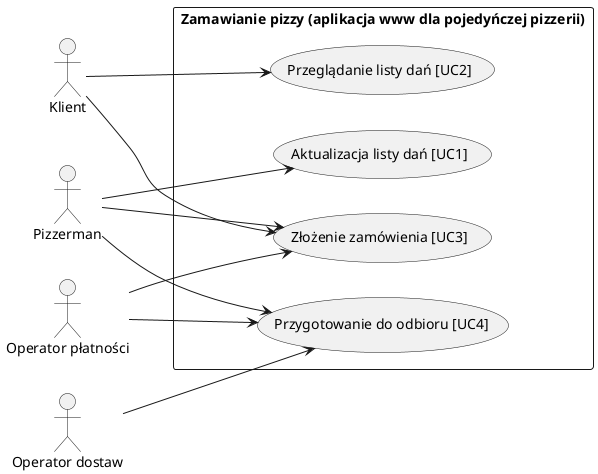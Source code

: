 @startuml "Przypadki użycia"
left to right direction

actor Klient as client
actor Pizzerman as pizzerman
actor "Operator płatności" as payments_operator
actor "Operator dostaw" as delivery_operator

rectangle "Zamawianie pizzy (aplikacja www dla pojedyńczej pizzerii)" {
    (Aktualizacja listy dań [UC1]) as UC1
    (Przeglądanie listy dań [UC2]) as UC2
    (Złożenie zamówienia [UC3]) as UC3
    (Przygotowanie do odbioru [UC4]) as UC4

    client --> UC3
    client --> UC2
    pizzerman --> UC1
    pizzerman --> UC3
    pizzerman --> UC4
    delivery_operator --> UC4
    payments_operator --> UC3
    payments_operator --> UC4
}
@enduml

@startuml "Zadanie 2 Diagram klas"
    class ListaDań
    note left: Lista wszystkich rodzajów pizzy dostępnych dla klientów do stworzenia zamówienia

    class DoRealizacji {
    }
    note left: Lista opłaconych zamówień, do realizacji

    class Pizza {
        String nazwa
        String rozmiar
    }
    note left of Pizza::nazwa
        Na przykład 'Hawajska'
    end note
    note left of Pizza::rozmiar
        Na przykład 'Mała, Średnia, Duża, Familijna'
    end note

    class AdresDostawy {
        String ulica
        String numerDomu
        String numerMieszkania
    }

    class Zamówienie {
        Pizza pizza
        Integer ilość
        Płatność płatność
        StatusZamówienia status
        AdresDostawy adresDostawy
    }

    enum StatusZamówienia {
        STWORZONE
        ...
        ODEBRANE
    }

    class Płatność {

    }

    ListaDań o-- Pizza : zawiera
    Płatność --> Zamówienie : opłaca
    Zamówienie "1" o-- "many" Pizza
    Zamówienie *-- AdresDostawy
    DoRealizacji o-- Zamówienie

@enduml

Klient wprowadza adres dostaw

@startuml "Zadanie 3 diagram interakcji UC3"
(*) --> UC3
--> Klient wprowadza adres dostawy
--> Klient dodaje / usuwa pozycje listy dań do Zamówienia
--> Klient zatwierdza zamówienie
--> Opłacenie zamówienia na stronie 'Realizatora Płatności'
--> Dodanie opłaconego zamówienia do listy 'Do realizacji'
--> Poinformowanie Klienta o przyjęciu zlecenia
--> (*)
@enduml


@startuml "Zadanie 3 diagram interakcji UC4"
(*) --> UC4
--> if "Zmiana statusu realizacji na" then
    -right-> [Anulowane przez nas] Status zamówienia jest Anulowane
    --> Dodanie opisu Zamówienia 'anulowana przez nas'
    --> if "Zwrot środków za zamówienie na konto zleceiodawcy" then
      --> [udany] Pozycja na liście 'Do realizacji' jest w stanie 'środki zwrócone'
    else
      -right-> [odrzucony] Dodanie opisu Zamówienia 'do rozliczenia, awaria systemu płatności'
    endif
else
    -----> if "Zmiana statusu realizacji na" then
        -right-> [Anulowana przez klienta] "Status zamówienia jest Anulowane" as Cancelled2
        --> Dodanie opisu Zamówienia 'Anulowana przez klienta'
    else
    endif
    ---> Pozycja na liście 'Do realizacji' jest 'Gotowe do odbioru'
    --> if "Przyjęte do transportu?" then
        --> [tak] "Dostarczone do klienta"
        else
            -right-> [nie] "Oznaczenie zamówienia jako Anulowane" as Cancelled3
            if "Zwrot środków za Zamówienie" then
            else
                -right-> [odrzucony] "Dodanie opisu 'Anulowana z przyczyn technicznych - brak możliwości dostawy, do rozliczenia'"
            endif
        endif
endif
@enduml


@startuml "Zadanie 4 Stany Zamówienia"
state Zamówienie {
    state "Stworzone" as Created
    state "Opłacone" as Payed
    state "Gotowe do odbioru" as Finished
    state "Wydane" as Issued
    state "W drodze" as Delivered
    state "Anulowane" as Cancelled
    state "Środki zwrócone" as Refunded
    [*] --> Created
    Created --> Payed
    Payed --> Finished
    Payed -> Cancelled
    Finished --> Issued
    Finished -> Cancelled
    Issued -> Delivered
    Cancelled ---> Refunded
    Refunded --> [*]
    Cancelled --> [*]
    Delivered --> [*]
}
@enduml

@startuml "Zadanie 5 Diagram aktywności"
actor "Pizzerman" as Pizzerman
note over Pizzerman : Diagram stanów zawiera wyłącznie możliwe przejścia \npomiędzy stanami, podczas gdy diagram aktywności pokazuje\njak wygląda interakcja między aktorami / systemami tak, aby zmiany stanów odbywały się.
actor "Klient" as Client
control "Operator Płatności" as PaymentOperator
control "Operator Dostaw" as DeliveryOperator
entity "Zamówienie" as Order
Client -> Order : Stworzone
Client -> PaymentOperator : Prezkazanie środków
PaymentOperator -> Order :  Opłacone
Pizzerman -> Order : Gotowe do odbioru
DeliveryOperator -> Order : W drodze 
DeliveryOperator -> Order : Wydane 
@enduml


